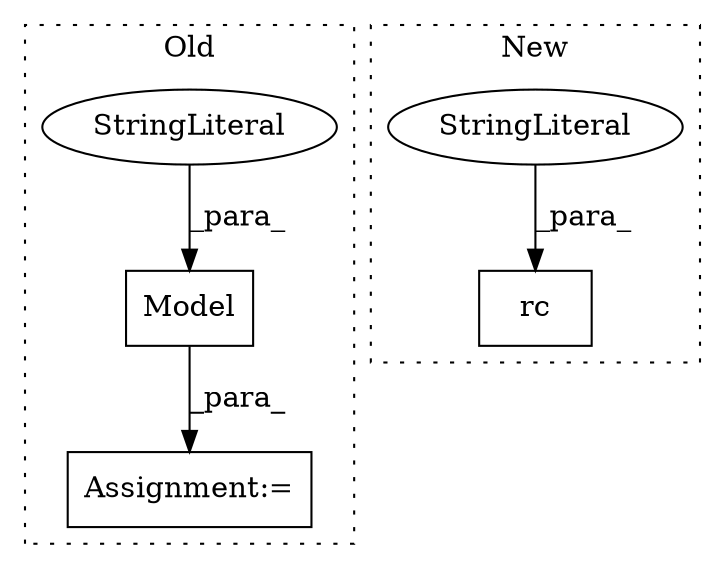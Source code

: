 digraph G {
subgraph cluster0 {
1 [label="Model" a="32" s="1196,1211" l="6,1" shape="box"];
4 [label="Assignment:=" a="7" s="1195" l="1" shape="box"];
5 [label="StringLiteral" a="45" s="1202" l="9" shape="ellipse"];
label = "Old";
style="dotted";
}
subgraph cluster1 {
2 [label="rc" a="32" s="346,359" l="3,1" shape="box"];
3 [label="StringLiteral" a="45" s="349" l="10" shape="ellipse"];
label = "New";
style="dotted";
}
1 -> 4 [label="_para_"];
3 -> 2 [label="_para_"];
5 -> 1 [label="_para_"];
}